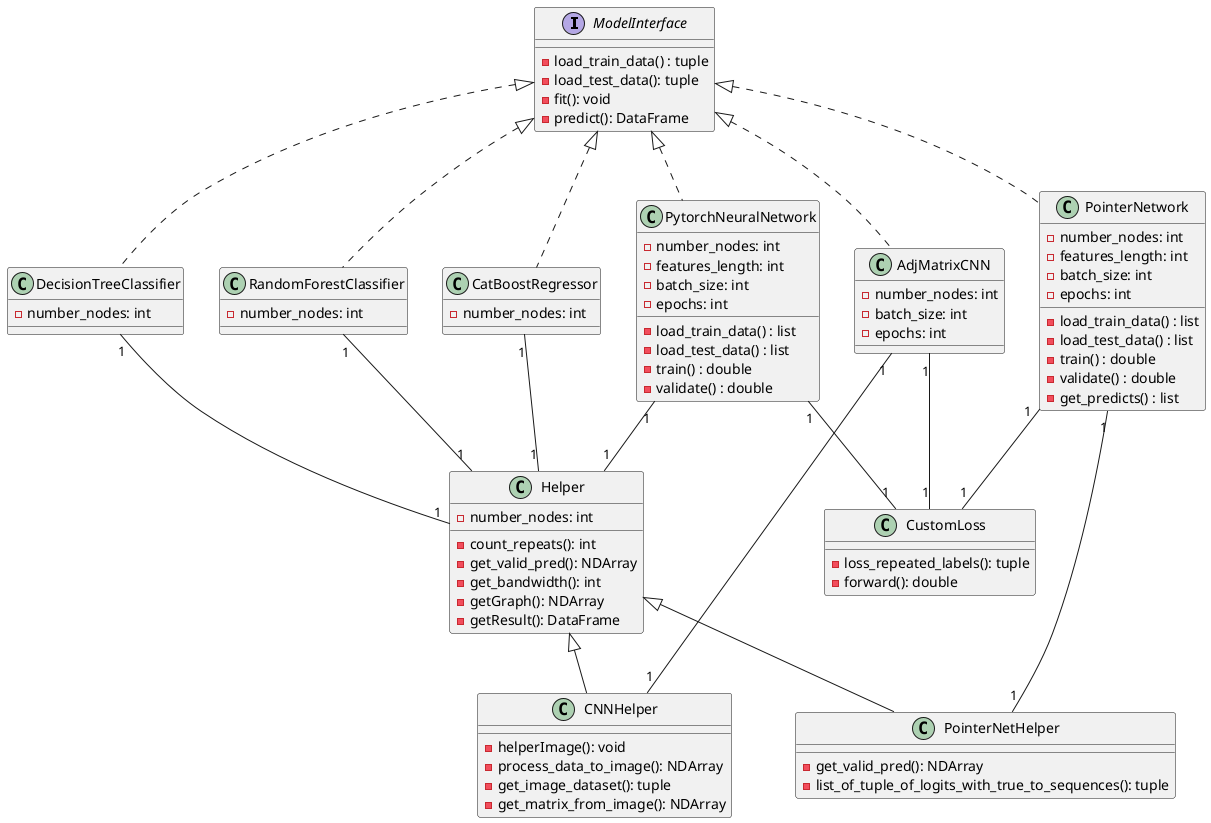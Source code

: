 @startuml class

interface ModelInterface {
  - load_train_data() : tuple
  - load_test_data(): tuple
  - fit(): void
  - predict(): DataFrame
}

class Helper {
  - number_nodes: int

  - count_repeats(): int
  - get_valid_pred(): NDArray
  - get_bandwidth(): int
  - getGraph(): NDArray
  - getResult(): DataFrame
}

class CNNHelper extends Helper {
  - helperImage(): void
  - process_data_to_image(): NDArray
  - get_image_dataset(): tuple
  - get_matrix_from_image(): NDArray
}

class PointerNetHelper extends Helper {
  - get_valid_pred(): NDArray
  - list_of_tuple_of_logits_with_true_to_sequences(): tuple
}

' class EarlyStopping {
'   - patience: int
'   - verbose: boolean
'   - count: int
'   - best_score: double
'   - early_stop: boolean
'   - early_stop: double
'   - delta: int
'   - NUMBER_NODES: int

'   - __call__(): void
'   - save_checkpoint(): void
' }

class CustomLoss {
  - loss_repeated_labels(): tuple
  - forward(): double
}

class DecisionTreeClassifier implements ModelInterface {
  - number_nodes: int
}

class RandomForestClassifier implements ModelInterface {
  - number_nodes: int
}

class CatBoostRegressor implements ModelInterface {
  - number_nodes: int
}

class AdjMatrixCNN implements ModelInterface {
  - number_nodes: int
  - batch_size: int
  - epochs: int
}

class PytorchNeuralNetwork implements ModelInterface {
  - number_nodes: int
  - features_length: int
  - batch_size: int
  - epochs: int

  - load_train_data() : list
  - load_test_data() : list
  - train() : double
  - validate() : double
}

class PointerNetwork implements ModelInterface {
  - number_nodes: int
  - features_length: int
  - batch_size: int
  - epochs: int

  - load_train_data() : list
  - load_test_data() : list
  - train() : double
  - validate() : double
  - get_predicts() : list
}

DecisionTreeClassifier "1" -- "1" Helper

RandomForestClassifier "1" -- "1" Helper

CatBoostRegressor "1" -- "1" Helper

AdjMatrixCNN "1" -- "1" CNNHelper
AdjMatrixCNN "1" -- "1" CustomLoss

PytorchNeuralNetwork "1" -- "1" Helper
PytorchNeuralNetwork "1" -- "1" CustomLoss
' PytorchNeuralNetwork "1" -- "1" EarlyStopping

PointerNetwork "1" -- "1" PointerNetHelper
' PointerNetwork "1" -- "1" EarlyStopping
PointerNetwork "1" -- "1" CustomLoss

@enduml